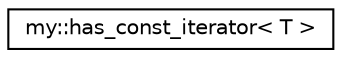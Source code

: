 digraph "Иерархия классов. Графический вид."
{
  edge [fontname="Helvetica",fontsize="10",labelfontname="Helvetica",labelfontsize="10"];
  node [fontname="Helvetica",fontsize="10",shape=record];
  rankdir="LR";
  Node1 [label="my::has_const_iterator\< T \>",height=0.2,width=0.4,color="black", fillcolor="white", style="filled",URL="$structmy_1_1has__const__iterator.html",tooltip="Шаблон, проверяющий наличие у типа const_iterator&#39;а "];
}
